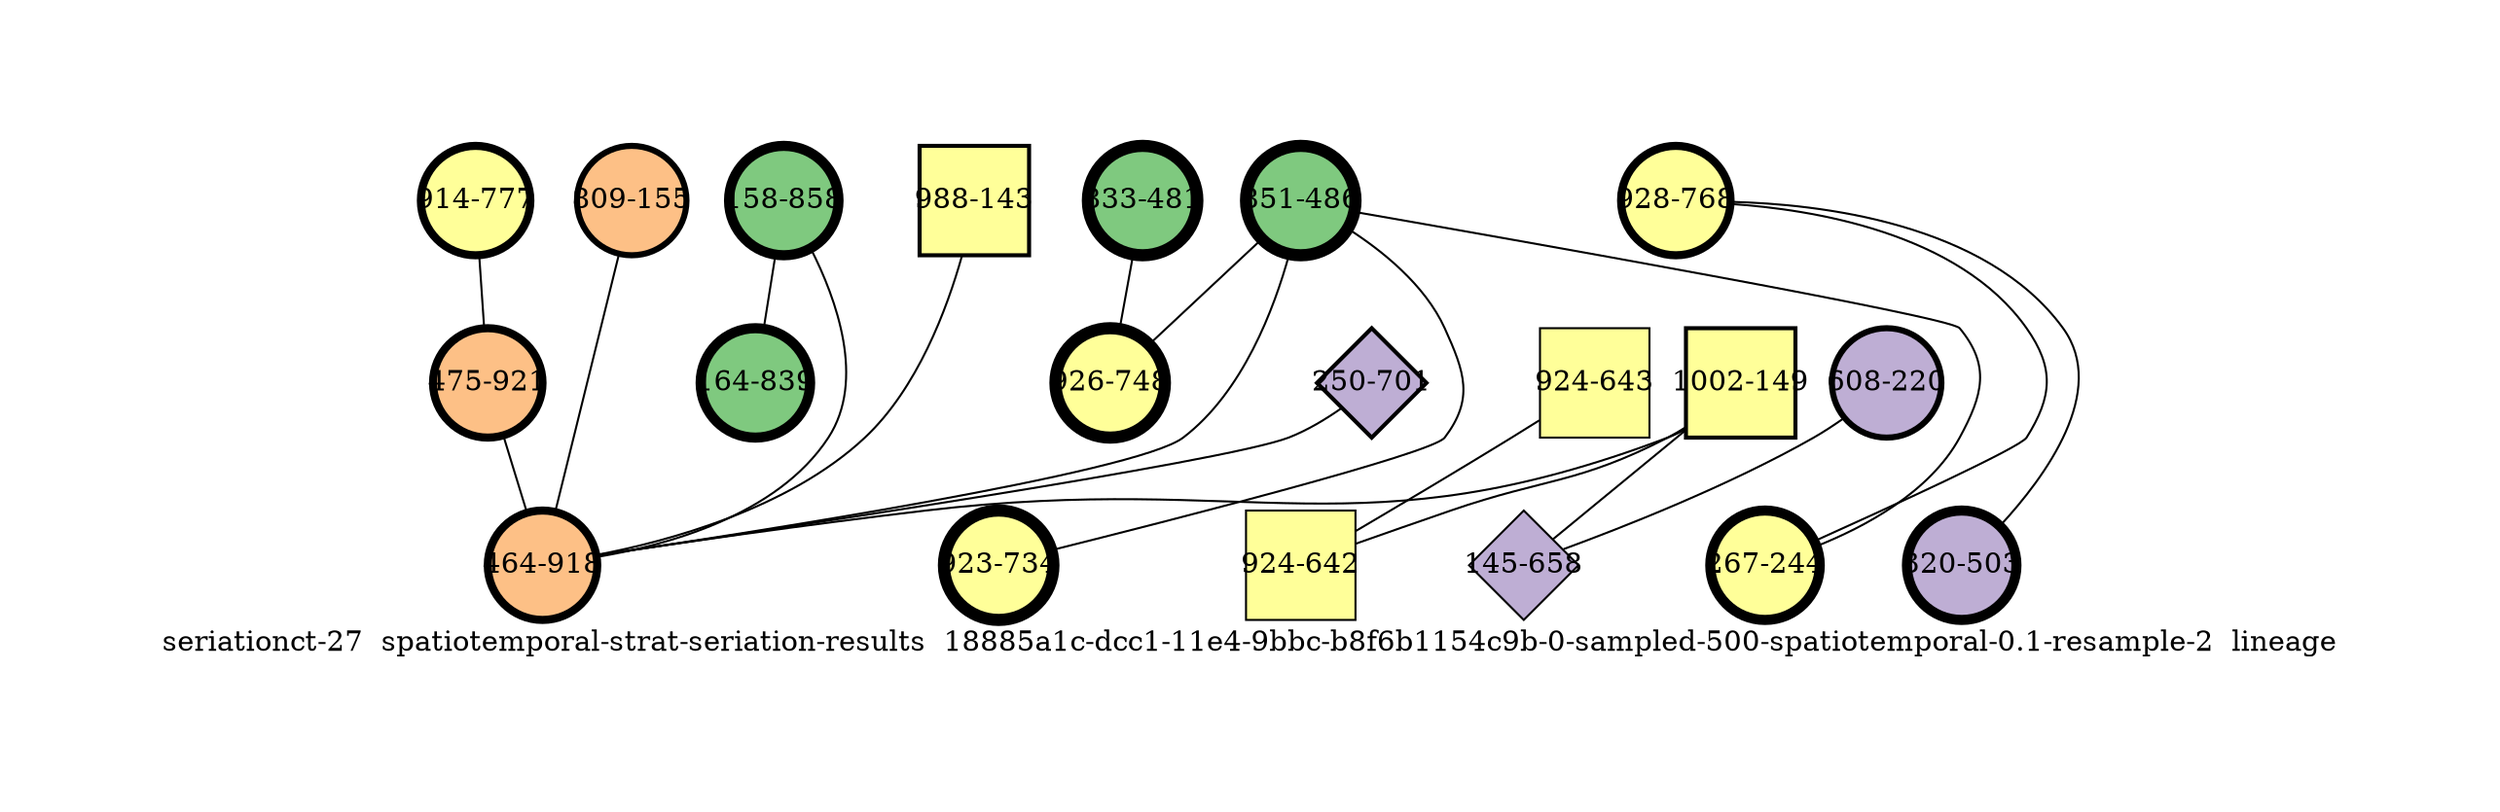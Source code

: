 strict graph "seriationct-27  spatiotemporal-strat-seriation-results  18885a1c-dcc1-11e4-9bbc-b8f6b1154c9b-0-sampled-500-spatiotemporal-0.1-resample-2  lineage" {
labelloc=b;
ratio=auto;
pad="1.0";
label="seriationct-27  spatiotemporal-strat-seriation-results  18885a1c-dcc1-11e4-9bbc-b8f6b1154c9b-0-sampled-500-spatiotemporal-0.1-resample-2  lineage";
node [width="0.75", style=filled, fixedsize=true, height="0.75", shape=circle, label=""];
0 [xCoordinate="155.0", appears_in_slice=3, yCoordinate="809.0", colorscheme=accent6, lineage_id=0, short_label="809-155", label="809-155", shape=circle, cluster_id=2, fillcolor=3, size="500.0", id=0, penwidth="3.0"];
1 [xCoordinate="858.0", appears_in_slice=5, yCoordinate="158.0", colorscheme=accent6, lineage_id=0, short_label="158-858", label="158-858", shape=circle, cluster_id=0, fillcolor=1, size="500.0", id=2, penwidth="5.0"];
2 [xCoordinate="643.0", appears_in_slice=1, yCoordinate="924.0", colorscheme=accent6, lineage_id=1, short_label="924-643", label="924-643", shape=square, cluster_id=3, fillcolor=4, size="500.0", id=3, penwidth="1.0"];
3 [xCoordinate="486.0", appears_in_slice=6, yCoordinate="851.0", colorscheme=accent6, lineage_id=0, short_label="851-486", label="851-486", shape=circle, cluster_id=0, fillcolor=1, size="500.0", id=16, penwidth="6.0"];
4 [xCoordinate="143.0", appears_in_slice=2, yCoordinate="988.0", colorscheme=accent6, lineage_id=1, short_label="988-143", label="988-143", shape=square, cluster_id=3, fillcolor=4, size="500.0", id=19, penwidth="2.0"];
5 [xCoordinate="220.0", appears_in_slice=3, yCoordinate="608.0", colorscheme=accent6, lineage_id=0, short_label="608-220", label="608-220", shape=circle, cluster_id=1, fillcolor=2, size="500.0", id=5, penwidth="3.0"];
6 [xCoordinate="149.0", appears_in_slice=2, yCoordinate="1002.0", colorscheme=accent6, lineage_id=1, short_label="1002-149", label="1002-149", shape=square, cluster_id=3, fillcolor=4, size="500.0", id=7, penwidth="2.0"];
7 [xCoordinate="642.0", appears_in_slice=1, yCoordinate="924.0", colorscheme=accent6, lineage_id=1, short_label="924-642", label="924-642", shape=square, cluster_id=3, fillcolor=4, size="500.0", id=4, penwidth="1.0"];
8 [xCoordinate="768.0", appears_in_slice=4, yCoordinate="928.0", colorscheme=accent6, lineage_id=0, short_label="928-768", label="928-768", shape=circle, cluster_id=3, fillcolor=4, size="500.0", id=18, penwidth="4.0"];
9 [xCoordinate="839.0", appears_in_slice=5, yCoordinate="164.0", colorscheme=accent6, lineage_id=0, short_label="164-839", label="164-839", shape=circle, cluster_id=0, fillcolor=1, size="500.0", id=10, penwidth="5.0"];
10 [xCoordinate="701.0", appears_in_slice=2, yCoordinate="250.0", colorscheme=accent6, lineage_id=2, short_label="250-701", label="250-701", shape=diamond, cluster_id=1, fillcolor=2, size="500.0", id=9, penwidth="2.0"];
11 [xCoordinate="777.0", appears_in_slice=4, yCoordinate="914.0", colorscheme=accent6, lineage_id=0, short_label="914-777", label="914-777", shape=circle, cluster_id=3, fillcolor=4, size="500.0", id=8, penwidth="4.0"];
12 [xCoordinate="921.0", appears_in_slice=4, yCoordinate="475.0", colorscheme=accent6, lineage_id=0, short_label="475-921", label="475-921", shape=circle, cluster_id=2, fillcolor=3, size="500.0", id=12, penwidth="4.0"];
13 [xCoordinate="918.0", appears_in_slice=4, yCoordinate="464.0", colorscheme=accent6, lineage_id=0, short_label="464-918", label="464-918", shape=circle, cluster_id=2, fillcolor=3, size="500.0", id=13, penwidth="4.0"];
14 [xCoordinate="481.0", appears_in_slice=6, yCoordinate="833.0", colorscheme=accent6, lineage_id=0, short_label="833-481", label="833-481", shape=circle, cluster_id=0, fillcolor=1, size="500.0", id=6, penwidth="6.0"];
15 [xCoordinate="748.0", appears_in_slice=6, yCoordinate="926.0", colorscheme=accent6, lineage_id=0, short_label="926-748", label="926-748", shape=circle, cluster_id=3, fillcolor=4, size="500.0", id=14, penwidth="6.0"];
16 [xCoordinate="503.0", appears_in_slice=5, yCoordinate="320.0", colorscheme=accent6, lineage_id=0, short_label="320-503", label="320-503", shape=circle, cluster_id=1, fillcolor=2, size="500.0", id=15, penwidth="5.0"];
17 [xCoordinate="658.0", appears_in_slice=1, yCoordinate="145.0", colorscheme=accent6, lineage_id=2, short_label="145-658", label="145-658", shape=diamond, cluster_id=1, fillcolor=2, size="500.0", id=17, penwidth="1.0"];
18 [xCoordinate="734.0", appears_in_slice=6, yCoordinate="923.0", colorscheme=accent6, lineage_id=0, short_label="923-734", label="923-734", shape=circle, cluster_id=3, fillcolor=4, size="500.0", id=11, penwidth="6.0"];
19 [xCoordinate="244.0", appears_in_slice=5, yCoordinate="267.0", colorscheme=accent6, lineage_id=0, short_label="267-244", label="267-244", shape=circle, cluster_id=3, fillcolor=4, size="500.0", id=1, penwidth="5.0"];
0 -- 13  [inverseweight="2.07545721651", weight="0.481821543728"];
1 -- 9  [inverseweight="29.7745667088", weight="0.0335857112475"];
1 -- 13  [inverseweight="1.92956730291", weight="0.518250904485"];
2 -- 7  [inverseweight="18.7911507001", weight="0.0532165387826"];
3 -- 18  [inverseweight="2.60877061226", weight="0.383322318682"];
3 -- 19  [inverseweight="1.80657343382", weight="0.553534100124"];
3 -- 13  [inverseweight="2.4708913955", weight="0.404712243452"];
3 -- 15  [inverseweight="1.99750866281", weight="0.500623611109"];
4 -- 13  [inverseweight="1.41896654683", weight="0.704738249281"];
5 -- 17  [inverseweight="3.20092199832", weight="0.312409987036"];
6 -- 17  [inverseweight="2.7581825637", weight="0.362557581634"];
6 -- 13  [inverseweight="1.7415789262", weight="0.574191605651"];
6 -- 7  [inverseweight="1.31070717521", weight="0.762946918206"];
8 -- 16  [inverseweight="6.94444444444", weight="0.144"];
8 -- 19  [inverseweight="5.61975149559", weight="0.177943811356"];
10 -- 13  [inverseweight="1.43955393177", weight="0.694659628883"];
11 -- 12  [inverseweight="12.6028172966", weight="0.0793473376995"];
12 -- 13  [inverseweight="2.32129178505", weight="0.430794614637"];
14 -- 15  [inverseweight="12.2942559901", weight="0.0813387976307"];
}
